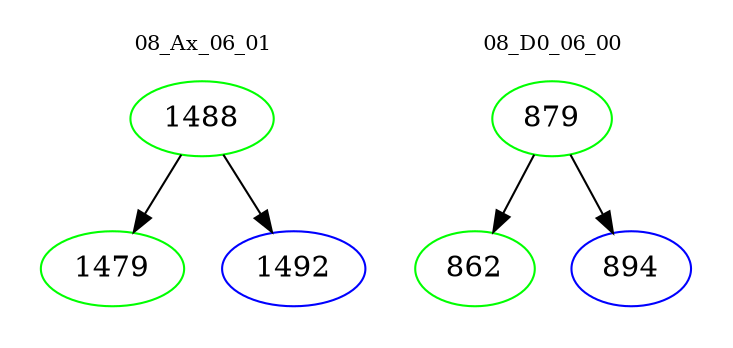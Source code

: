 digraph{
subgraph cluster_0 {
color = white
label = "08_Ax_06_01";
fontsize=10;
T0_1488 [label="1488", color="green"]
T0_1488 -> T0_1479 [color="black"]
T0_1479 [label="1479", color="green"]
T0_1488 -> T0_1492 [color="black"]
T0_1492 [label="1492", color="blue"]
}
subgraph cluster_1 {
color = white
label = "08_D0_06_00";
fontsize=10;
T1_879 [label="879", color="green"]
T1_879 -> T1_862 [color="black"]
T1_862 [label="862", color="green"]
T1_879 -> T1_894 [color="black"]
T1_894 [label="894", color="blue"]
}
}
